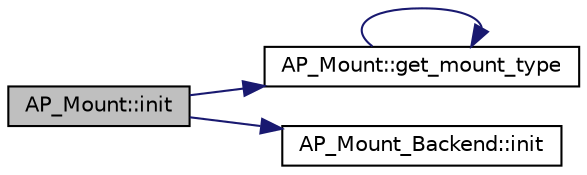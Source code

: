 digraph "AP_Mount::init"
{
 // INTERACTIVE_SVG=YES
  edge [fontname="Helvetica",fontsize="10",labelfontname="Helvetica",labelfontsize="10"];
  node [fontname="Helvetica",fontsize="10",shape=record];
  rankdir="LR";
  Node1 [label="AP_Mount::init",height=0.2,width=0.4,color="black", fillcolor="grey75", style="filled" fontcolor="black"];
  Node1 -> Node2 [color="midnightblue",fontsize="10",style="solid",fontname="Helvetica"];
  Node2 [label="AP_Mount::get_mount_type",height=0.2,width=0.4,color="black", fillcolor="white", style="filled",URL="$classAP__Mount.html#a23c0066269157320f1cab4bc669511bc"];
  Node2 -> Node2 [color="midnightblue",fontsize="10",style="solid",fontname="Helvetica"];
  Node1 -> Node3 [color="midnightblue",fontsize="10",style="solid",fontname="Helvetica"];
  Node3 [label="AP_Mount_Backend::init",height=0.2,width=0.4,color="black", fillcolor="white", style="filled",URL="$classAP__Mount__Backend.html#a654955d4054473bf8e92074684bd56f8"];
}
